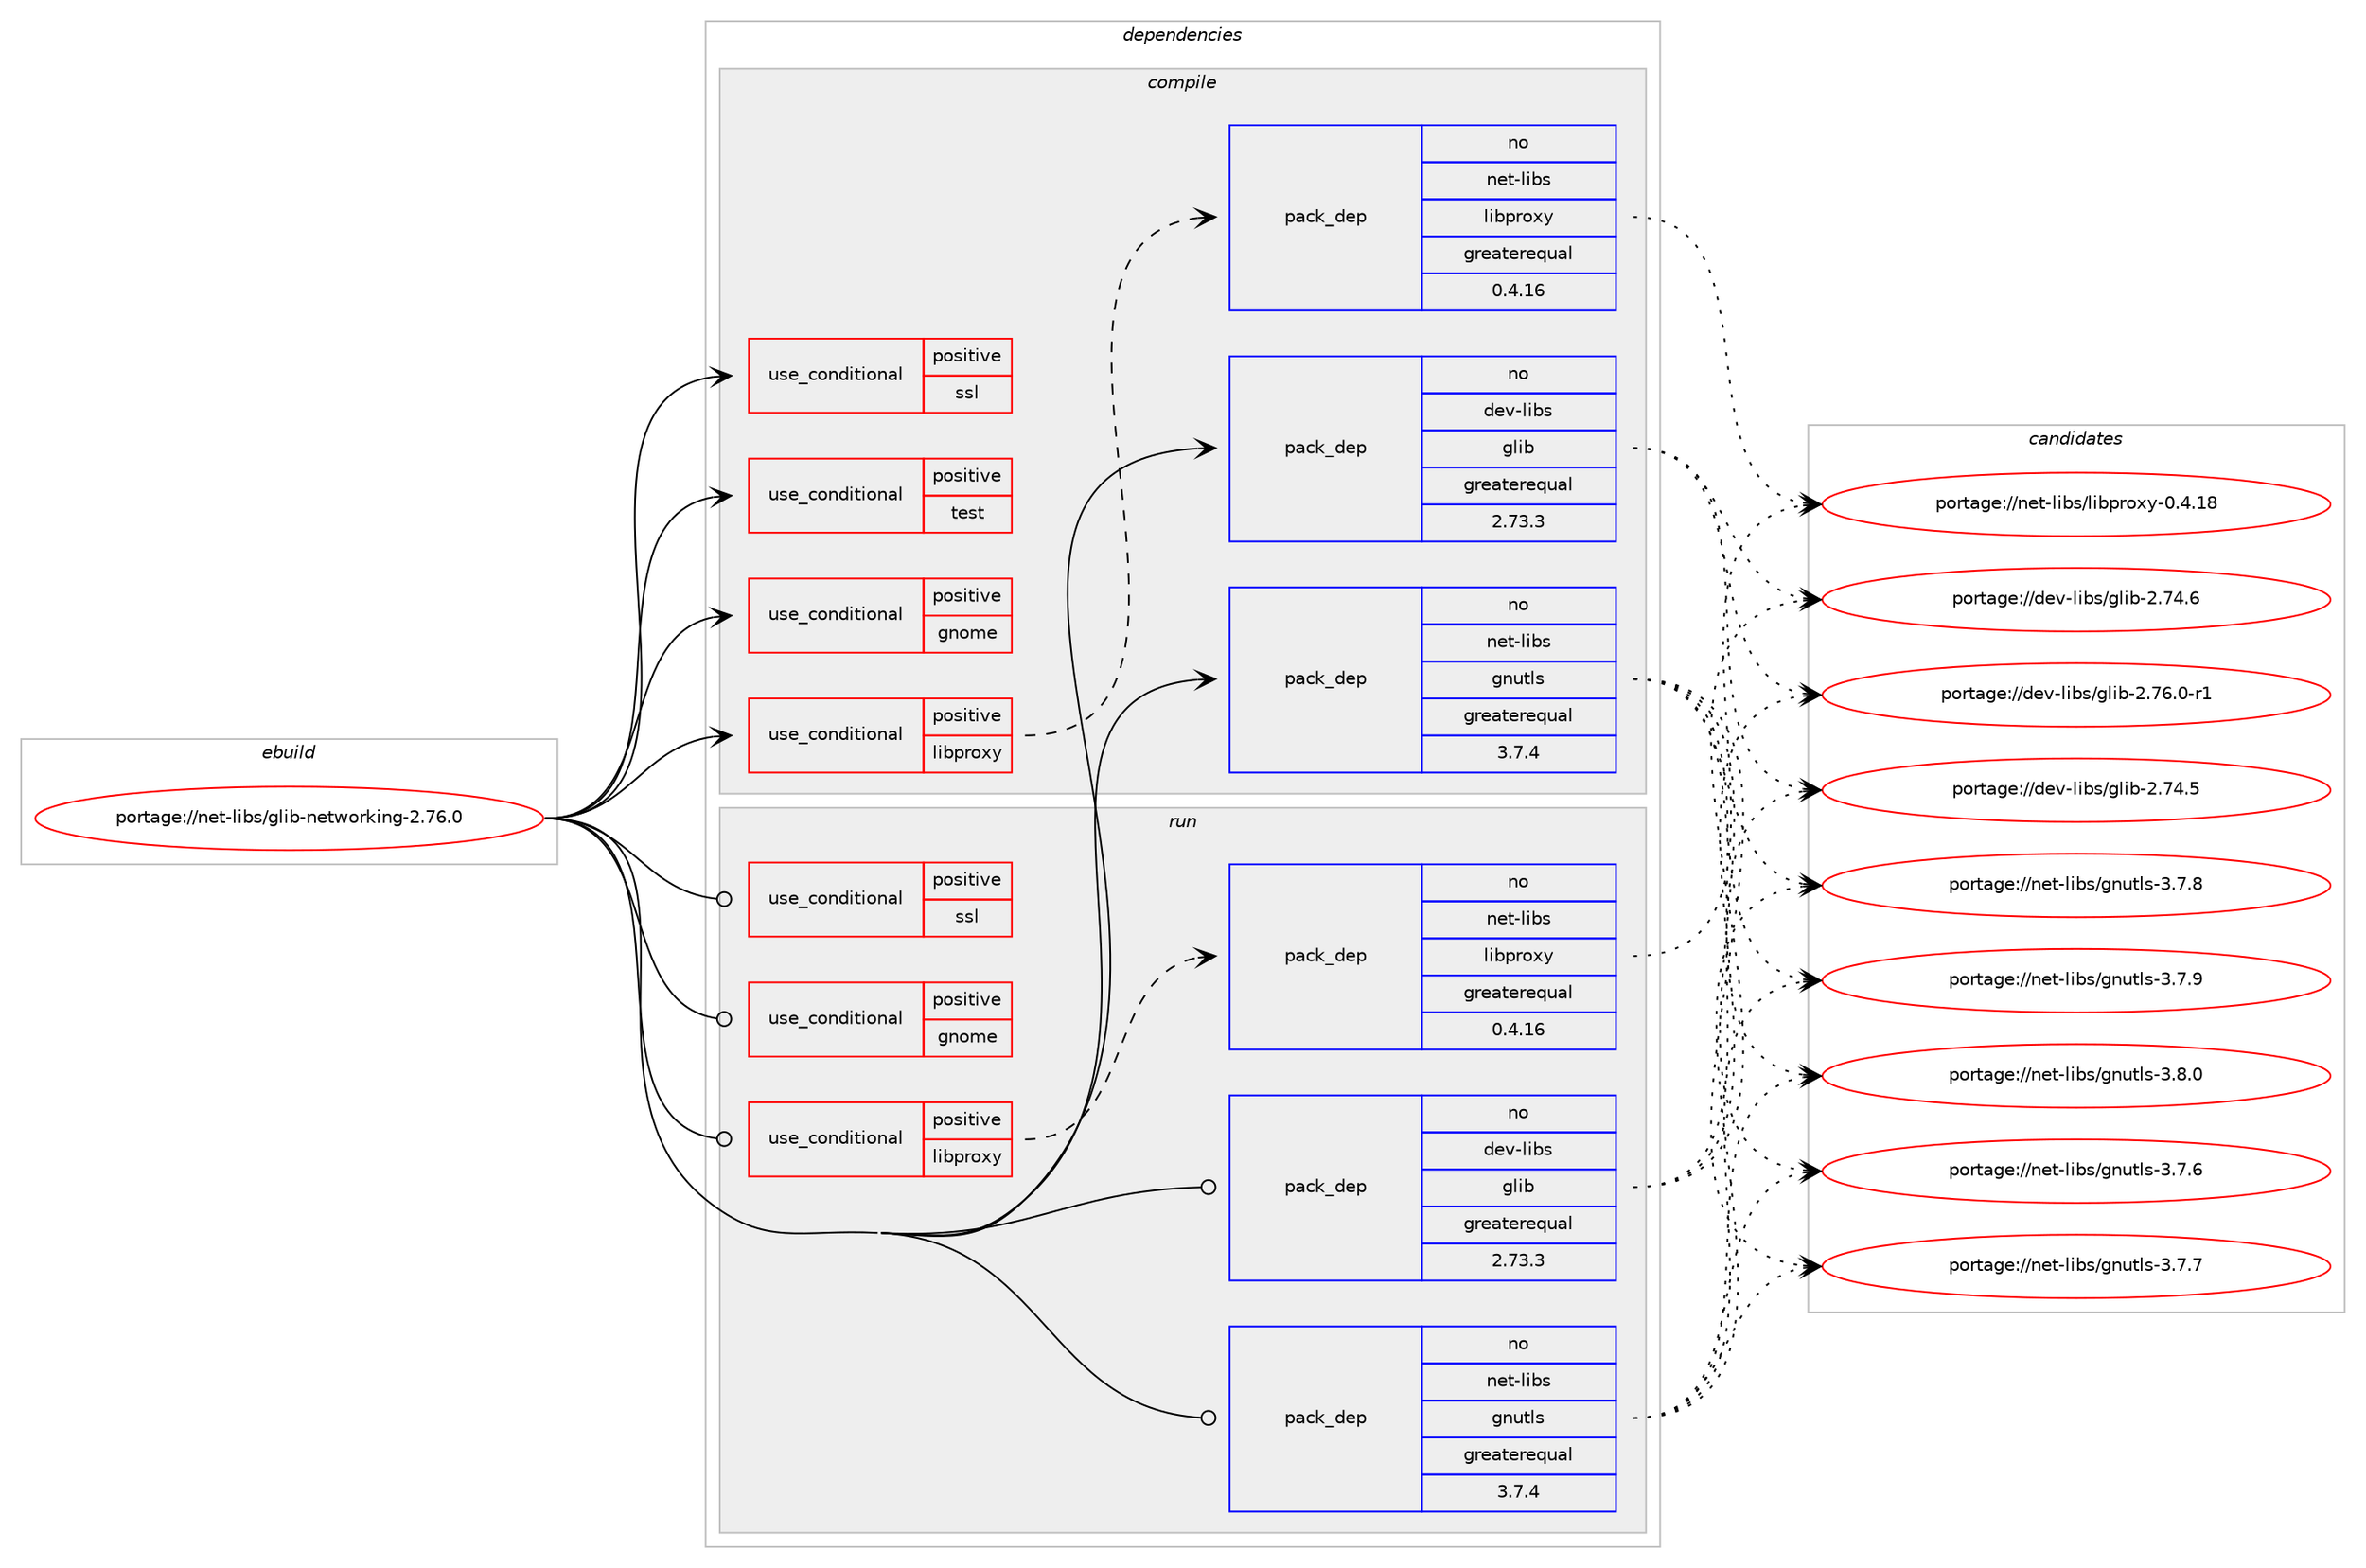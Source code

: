 digraph prolog {

# *************
# Graph options
# *************

newrank=true;
concentrate=true;
compound=true;
graph [rankdir=LR,fontname=Helvetica,fontsize=10,ranksep=1.5];#, ranksep=2.5, nodesep=0.2];
edge  [arrowhead=vee];
node  [fontname=Helvetica,fontsize=10];

# **********
# The ebuild
# **********

subgraph cluster_leftcol {
color=gray;
rank=same;
label=<<i>ebuild</i>>;
id [label="portage://net-libs/glib-networking-2.76.0", color=red, width=4, href="../net-libs/glib-networking-2.76.0.svg"];
}

# ****************
# The dependencies
# ****************

subgraph cluster_midcol {
color=gray;
label=<<i>dependencies</i>>;
subgraph cluster_compile {
fillcolor="#eeeeee";
style=filled;
label=<<i>compile</i>>;
subgraph cond23 {
dependency52 [label=<<TABLE BORDER="0" CELLBORDER="1" CELLSPACING="0" CELLPADDING="4"><TR><TD ROWSPAN="3" CELLPADDING="10">use_conditional</TD></TR><TR><TD>positive</TD></TR><TR><TD>gnome</TD></TR></TABLE>>, shape=none, color=red];
# *** BEGIN UNKNOWN DEPENDENCY TYPE (TODO) ***
# dependency52 -> package_dependency(portage://net-libs/glib-networking-2.76.0,install,no,gnome-base,gsettings-desktop-schemas,none,[,,],[],[])
# *** END UNKNOWN DEPENDENCY TYPE (TODO) ***

}
id:e -> dependency52:w [weight=20,style="solid",arrowhead="vee"];
subgraph cond24 {
dependency53 [label=<<TABLE BORDER="0" CELLBORDER="1" CELLSPACING="0" CELLPADDING="4"><TR><TD ROWSPAN="3" CELLPADDING="10">use_conditional</TD></TR><TR><TD>positive</TD></TR><TR><TD>libproxy</TD></TR></TABLE>>, shape=none, color=red];
subgraph pack29 {
dependency54 [label=<<TABLE BORDER="0" CELLBORDER="1" CELLSPACING="0" CELLPADDING="4" WIDTH="220"><TR><TD ROWSPAN="6" CELLPADDING="30">pack_dep</TD></TR><TR><TD WIDTH="110">no</TD></TR><TR><TD>net-libs</TD></TR><TR><TD>libproxy</TD></TR><TR><TD>greaterequal</TD></TR><TR><TD>0.4.16</TD></TR></TABLE>>, shape=none, color=blue];
}
dependency53:e -> dependency54:w [weight=20,style="dashed",arrowhead="vee"];
}
id:e -> dependency53:w [weight=20,style="solid",arrowhead="vee"];
subgraph cond25 {
dependency55 [label=<<TABLE BORDER="0" CELLBORDER="1" CELLSPACING="0" CELLPADDING="4"><TR><TD ROWSPAN="3" CELLPADDING="10">use_conditional</TD></TR><TR><TD>positive</TD></TR><TR><TD>ssl</TD></TR></TABLE>>, shape=none, color=red];
# *** BEGIN UNKNOWN DEPENDENCY TYPE (TODO) ***
# dependency55 -> package_dependency(portage://net-libs/glib-networking-2.76.0,install,no,app-misc,ca-certificates,none,[,,],[],[])
# *** END UNKNOWN DEPENDENCY TYPE (TODO) ***

}
id:e -> dependency55:w [weight=20,style="solid",arrowhead="vee"];
subgraph cond26 {
dependency56 [label=<<TABLE BORDER="0" CELLBORDER="1" CELLSPACING="0" CELLPADDING="4"><TR><TD ROWSPAN="3" CELLPADDING="10">use_conditional</TD></TR><TR><TD>positive</TD></TR><TR><TD>test</TD></TR></TABLE>>, shape=none, color=red];
# *** BEGIN UNKNOWN DEPENDENCY TYPE (TODO) ***
# dependency56 -> package_dependency(portage://net-libs/glib-networking-2.76.0,install,no,net-libs,gnutls,none,[,,],[],[use(enable(pkcs11),none)])
# *** END UNKNOWN DEPENDENCY TYPE (TODO) ***

}
id:e -> dependency56:w [weight=20,style="solid",arrowhead="vee"];
subgraph pack30 {
dependency57 [label=<<TABLE BORDER="0" CELLBORDER="1" CELLSPACING="0" CELLPADDING="4" WIDTH="220"><TR><TD ROWSPAN="6" CELLPADDING="30">pack_dep</TD></TR><TR><TD WIDTH="110">no</TD></TR><TR><TD>dev-libs</TD></TR><TR><TD>glib</TD></TR><TR><TD>greaterequal</TD></TR><TR><TD>2.73.3</TD></TR></TABLE>>, shape=none, color=blue];
}
id:e -> dependency57:w [weight=20,style="solid",arrowhead="vee"];
subgraph pack31 {
dependency58 [label=<<TABLE BORDER="0" CELLBORDER="1" CELLSPACING="0" CELLPADDING="4" WIDTH="220"><TR><TD ROWSPAN="6" CELLPADDING="30">pack_dep</TD></TR><TR><TD WIDTH="110">no</TD></TR><TR><TD>net-libs</TD></TR><TR><TD>gnutls</TD></TR><TR><TD>greaterequal</TD></TR><TR><TD>3.7.4</TD></TR></TABLE>>, shape=none, color=blue];
}
id:e -> dependency58:w [weight=20,style="solid",arrowhead="vee"];
}
subgraph cluster_compileandrun {
fillcolor="#eeeeee";
style=filled;
label=<<i>compile and run</i>>;
}
subgraph cluster_run {
fillcolor="#eeeeee";
style=filled;
label=<<i>run</i>>;
subgraph cond27 {
dependency59 [label=<<TABLE BORDER="0" CELLBORDER="1" CELLSPACING="0" CELLPADDING="4"><TR><TD ROWSPAN="3" CELLPADDING="10">use_conditional</TD></TR><TR><TD>positive</TD></TR><TR><TD>gnome</TD></TR></TABLE>>, shape=none, color=red];
# *** BEGIN UNKNOWN DEPENDENCY TYPE (TODO) ***
# dependency59 -> package_dependency(portage://net-libs/glib-networking-2.76.0,run,no,gnome-base,gsettings-desktop-schemas,none,[,,],[],[])
# *** END UNKNOWN DEPENDENCY TYPE (TODO) ***

}
id:e -> dependency59:w [weight=20,style="solid",arrowhead="odot"];
subgraph cond28 {
dependency60 [label=<<TABLE BORDER="0" CELLBORDER="1" CELLSPACING="0" CELLPADDING="4"><TR><TD ROWSPAN="3" CELLPADDING="10">use_conditional</TD></TR><TR><TD>positive</TD></TR><TR><TD>libproxy</TD></TR></TABLE>>, shape=none, color=red];
subgraph pack32 {
dependency61 [label=<<TABLE BORDER="0" CELLBORDER="1" CELLSPACING="0" CELLPADDING="4" WIDTH="220"><TR><TD ROWSPAN="6" CELLPADDING="30">pack_dep</TD></TR><TR><TD WIDTH="110">no</TD></TR><TR><TD>net-libs</TD></TR><TR><TD>libproxy</TD></TR><TR><TD>greaterequal</TD></TR><TR><TD>0.4.16</TD></TR></TABLE>>, shape=none, color=blue];
}
dependency60:e -> dependency61:w [weight=20,style="dashed",arrowhead="vee"];
}
id:e -> dependency60:w [weight=20,style="solid",arrowhead="odot"];
subgraph cond29 {
dependency62 [label=<<TABLE BORDER="0" CELLBORDER="1" CELLSPACING="0" CELLPADDING="4"><TR><TD ROWSPAN="3" CELLPADDING="10">use_conditional</TD></TR><TR><TD>positive</TD></TR><TR><TD>ssl</TD></TR></TABLE>>, shape=none, color=red];
# *** BEGIN UNKNOWN DEPENDENCY TYPE (TODO) ***
# dependency62 -> package_dependency(portage://net-libs/glib-networking-2.76.0,run,no,app-misc,ca-certificates,none,[,,],[],[])
# *** END UNKNOWN DEPENDENCY TYPE (TODO) ***

}
id:e -> dependency62:w [weight=20,style="solid",arrowhead="odot"];
subgraph pack33 {
dependency63 [label=<<TABLE BORDER="0" CELLBORDER="1" CELLSPACING="0" CELLPADDING="4" WIDTH="220"><TR><TD ROWSPAN="6" CELLPADDING="30">pack_dep</TD></TR><TR><TD WIDTH="110">no</TD></TR><TR><TD>dev-libs</TD></TR><TR><TD>glib</TD></TR><TR><TD>greaterequal</TD></TR><TR><TD>2.73.3</TD></TR></TABLE>>, shape=none, color=blue];
}
id:e -> dependency63:w [weight=20,style="solid",arrowhead="odot"];
subgraph pack34 {
dependency64 [label=<<TABLE BORDER="0" CELLBORDER="1" CELLSPACING="0" CELLPADDING="4" WIDTH="220"><TR><TD ROWSPAN="6" CELLPADDING="30">pack_dep</TD></TR><TR><TD WIDTH="110">no</TD></TR><TR><TD>net-libs</TD></TR><TR><TD>gnutls</TD></TR><TR><TD>greaterequal</TD></TR><TR><TD>3.7.4</TD></TR></TABLE>>, shape=none, color=blue];
}
id:e -> dependency64:w [weight=20,style="solid",arrowhead="odot"];
}
}

# **************
# The candidates
# **************

subgraph cluster_choices {
rank=same;
color=gray;
label=<<i>candidates</i>>;

subgraph choice29 {
color=black;
nodesep=1;
choice1101011164510810598115471081059811211411112012145484652464956 [label="portage://net-libs/libproxy-0.4.18", color=red, width=4,href="../net-libs/libproxy-0.4.18.svg"];
dependency54:e -> choice1101011164510810598115471081059811211411112012145484652464956:w [style=dotted,weight="100"];
}
subgraph choice30 {
color=black;
nodesep=1;
choice1001011184510810598115471031081059845504655524653 [label="portage://dev-libs/glib-2.74.5", color=red, width=4,href="../dev-libs/glib-2.74.5.svg"];
choice1001011184510810598115471031081059845504655524654 [label="portage://dev-libs/glib-2.74.6", color=red, width=4,href="../dev-libs/glib-2.74.6.svg"];
choice10010111845108105981154710310810598455046555446484511449 [label="portage://dev-libs/glib-2.76.0-r1", color=red, width=4,href="../dev-libs/glib-2.76.0-r1.svg"];
dependency57:e -> choice1001011184510810598115471031081059845504655524653:w [style=dotted,weight="100"];
dependency57:e -> choice1001011184510810598115471031081059845504655524654:w [style=dotted,weight="100"];
dependency57:e -> choice10010111845108105981154710310810598455046555446484511449:w [style=dotted,weight="100"];
}
subgraph choice31 {
color=black;
nodesep=1;
choice110101116451081059811547103110117116108115455146554654 [label="portage://net-libs/gnutls-3.7.6", color=red, width=4,href="../net-libs/gnutls-3.7.6.svg"];
choice110101116451081059811547103110117116108115455146554655 [label="portage://net-libs/gnutls-3.7.7", color=red, width=4,href="../net-libs/gnutls-3.7.7.svg"];
choice110101116451081059811547103110117116108115455146554656 [label="portage://net-libs/gnutls-3.7.8", color=red, width=4,href="../net-libs/gnutls-3.7.8.svg"];
choice110101116451081059811547103110117116108115455146554657 [label="portage://net-libs/gnutls-3.7.9", color=red, width=4,href="../net-libs/gnutls-3.7.9.svg"];
choice110101116451081059811547103110117116108115455146564648 [label="portage://net-libs/gnutls-3.8.0", color=red, width=4,href="../net-libs/gnutls-3.8.0.svg"];
dependency58:e -> choice110101116451081059811547103110117116108115455146554654:w [style=dotted,weight="100"];
dependency58:e -> choice110101116451081059811547103110117116108115455146554655:w [style=dotted,weight="100"];
dependency58:e -> choice110101116451081059811547103110117116108115455146554656:w [style=dotted,weight="100"];
dependency58:e -> choice110101116451081059811547103110117116108115455146554657:w [style=dotted,weight="100"];
dependency58:e -> choice110101116451081059811547103110117116108115455146564648:w [style=dotted,weight="100"];
}
subgraph choice32 {
color=black;
nodesep=1;
choice1101011164510810598115471081059811211411112012145484652464956 [label="portage://net-libs/libproxy-0.4.18", color=red, width=4,href="../net-libs/libproxy-0.4.18.svg"];
dependency61:e -> choice1101011164510810598115471081059811211411112012145484652464956:w [style=dotted,weight="100"];
}
subgraph choice33 {
color=black;
nodesep=1;
choice1001011184510810598115471031081059845504655524653 [label="portage://dev-libs/glib-2.74.5", color=red, width=4,href="../dev-libs/glib-2.74.5.svg"];
choice1001011184510810598115471031081059845504655524654 [label="portage://dev-libs/glib-2.74.6", color=red, width=4,href="../dev-libs/glib-2.74.6.svg"];
choice10010111845108105981154710310810598455046555446484511449 [label="portage://dev-libs/glib-2.76.0-r1", color=red, width=4,href="../dev-libs/glib-2.76.0-r1.svg"];
dependency63:e -> choice1001011184510810598115471031081059845504655524653:w [style=dotted,weight="100"];
dependency63:e -> choice1001011184510810598115471031081059845504655524654:w [style=dotted,weight="100"];
dependency63:e -> choice10010111845108105981154710310810598455046555446484511449:w [style=dotted,weight="100"];
}
subgraph choice34 {
color=black;
nodesep=1;
choice110101116451081059811547103110117116108115455146554654 [label="portage://net-libs/gnutls-3.7.6", color=red, width=4,href="../net-libs/gnutls-3.7.6.svg"];
choice110101116451081059811547103110117116108115455146554655 [label="portage://net-libs/gnutls-3.7.7", color=red, width=4,href="../net-libs/gnutls-3.7.7.svg"];
choice110101116451081059811547103110117116108115455146554656 [label="portage://net-libs/gnutls-3.7.8", color=red, width=4,href="../net-libs/gnutls-3.7.8.svg"];
choice110101116451081059811547103110117116108115455146554657 [label="portage://net-libs/gnutls-3.7.9", color=red, width=4,href="../net-libs/gnutls-3.7.9.svg"];
choice110101116451081059811547103110117116108115455146564648 [label="portage://net-libs/gnutls-3.8.0", color=red, width=4,href="../net-libs/gnutls-3.8.0.svg"];
dependency64:e -> choice110101116451081059811547103110117116108115455146554654:w [style=dotted,weight="100"];
dependency64:e -> choice110101116451081059811547103110117116108115455146554655:w [style=dotted,weight="100"];
dependency64:e -> choice110101116451081059811547103110117116108115455146554656:w [style=dotted,weight="100"];
dependency64:e -> choice110101116451081059811547103110117116108115455146554657:w [style=dotted,weight="100"];
dependency64:e -> choice110101116451081059811547103110117116108115455146564648:w [style=dotted,weight="100"];
}
}

}

